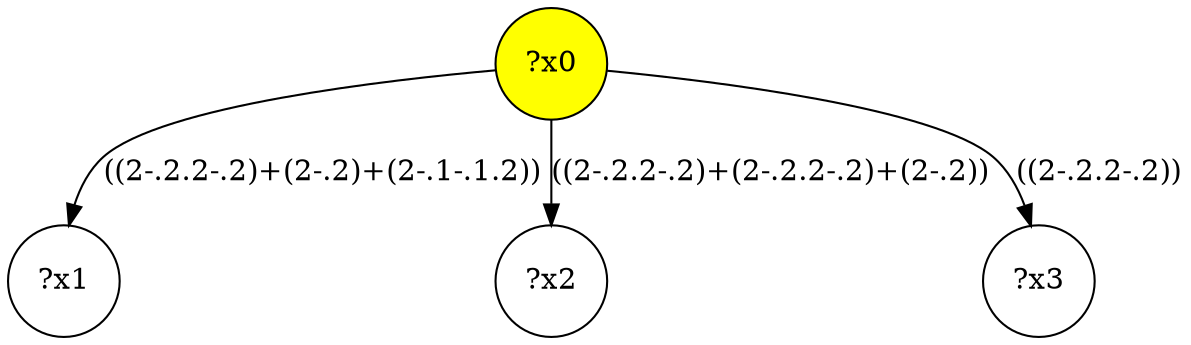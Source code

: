 digraph g {
	x0 [fillcolor="yellow", style="filled," shape=circle, label="?x0"];
	x1 [shape=circle, label="?x1"];
	x0 -> x1 [label="((2-.2.2-.2)+(2-.2)+(2-.1-.1.2))"];
	x2 [shape=circle, label="?x2"];
	x0 -> x2 [label="((2-.2.2-.2)+(2-.2.2-.2)+(2-.2))"];
	x3 [shape=circle, label="?x3"];
	x0 -> x3 [label="((2-.2.2-.2))"];
}
